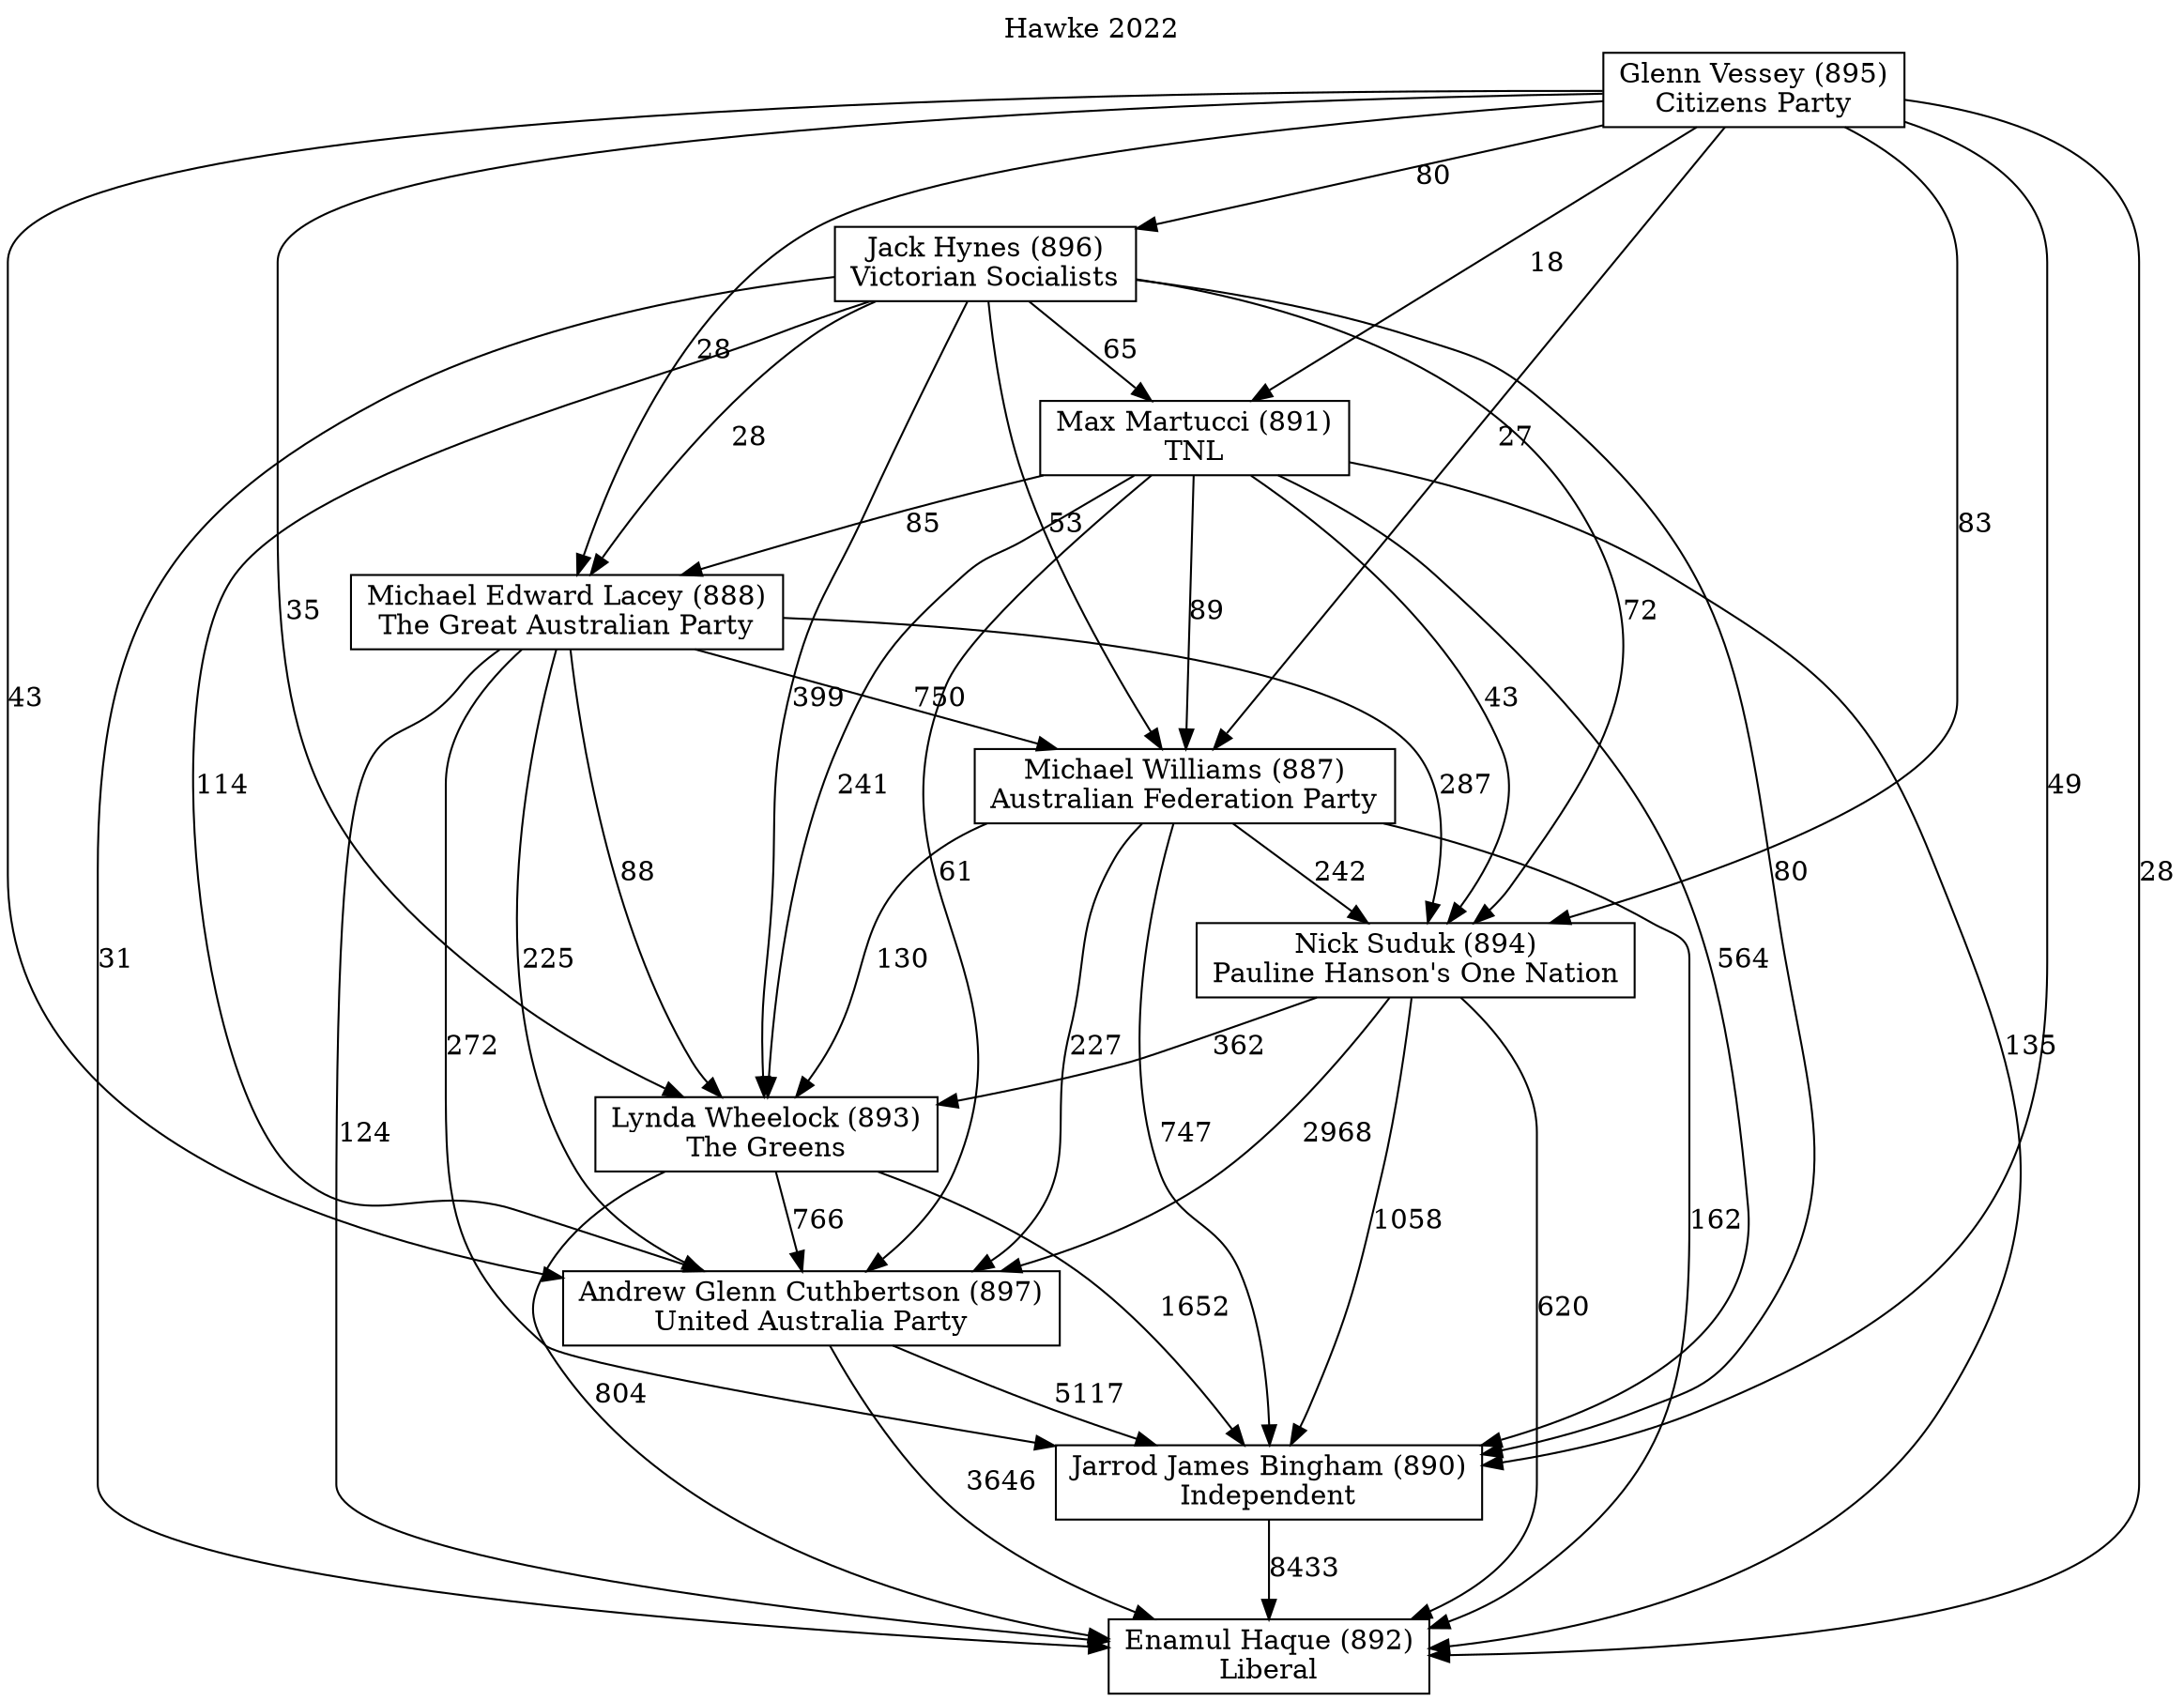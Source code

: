 // House preference flow
digraph "Enamul Haque (892)_Hawke_2022" {
	graph [label="Hawke 2022" labelloc=t mclimit=10]
	node [shape=box]
	"Enamul Haque (892)" [label="Enamul Haque (892)
Liberal"]
	"Jarrod James Bingham (890)" [label="Jarrod James Bingham (890)
Independent"]
	"Andrew Glenn Cuthbertson (897)" [label="Andrew Glenn Cuthbertson (897)
United Australia Party"]
	"Lynda Wheelock (893)" [label="Lynda Wheelock (893)
The Greens"]
	"Nick Suduk (894)" [label="Nick Suduk (894)
Pauline Hanson's One Nation"]
	"Michael Williams (887)" [label="Michael Williams (887)
Australian Federation Party"]
	"Michael Edward Lacey (888)" [label="Michael Edward Lacey (888)
The Great Australian Party"]
	"Max Martucci (891)" [label="Max Martucci (891)
TNL"]
	"Jack Hynes (896)" [label="Jack Hynes (896)
Victorian Socialists"]
	"Glenn Vessey (895)" [label="Glenn Vessey (895)
Citizens Party"]
	"Jarrod James Bingham (890)" -> "Enamul Haque (892)" [label=8433]
	"Andrew Glenn Cuthbertson (897)" -> "Jarrod James Bingham (890)" [label=5117]
	"Lynda Wheelock (893)" -> "Andrew Glenn Cuthbertson (897)" [label=766]
	"Nick Suduk (894)" -> "Lynda Wheelock (893)" [label=362]
	"Michael Williams (887)" -> "Nick Suduk (894)" [label=242]
	"Michael Edward Lacey (888)" -> "Michael Williams (887)" [label=750]
	"Max Martucci (891)" -> "Michael Edward Lacey (888)" [label=85]
	"Jack Hynes (896)" -> "Max Martucci (891)" [label=65]
	"Glenn Vessey (895)" -> "Jack Hynes (896)" [label=80]
	"Andrew Glenn Cuthbertson (897)" -> "Enamul Haque (892)" [label=3646]
	"Lynda Wheelock (893)" -> "Enamul Haque (892)" [label=804]
	"Nick Suduk (894)" -> "Enamul Haque (892)" [label=620]
	"Michael Williams (887)" -> "Enamul Haque (892)" [label=162]
	"Michael Edward Lacey (888)" -> "Enamul Haque (892)" [label=124]
	"Max Martucci (891)" -> "Enamul Haque (892)" [label=135]
	"Jack Hynes (896)" -> "Enamul Haque (892)" [label=31]
	"Glenn Vessey (895)" -> "Enamul Haque (892)" [label=28]
	"Glenn Vessey (895)" -> "Max Martucci (891)" [label=18]
	"Jack Hynes (896)" -> "Michael Edward Lacey (888)" [label=28]
	"Glenn Vessey (895)" -> "Michael Edward Lacey (888)" [label=28]
	"Max Martucci (891)" -> "Michael Williams (887)" [label=89]
	"Jack Hynes (896)" -> "Michael Williams (887)" [label=53]
	"Glenn Vessey (895)" -> "Michael Williams (887)" [label=27]
	"Michael Edward Lacey (888)" -> "Nick Suduk (894)" [label=287]
	"Max Martucci (891)" -> "Nick Suduk (894)" [label=43]
	"Jack Hynes (896)" -> "Nick Suduk (894)" [label=72]
	"Glenn Vessey (895)" -> "Nick Suduk (894)" [label=83]
	"Michael Williams (887)" -> "Lynda Wheelock (893)" [label=130]
	"Michael Edward Lacey (888)" -> "Lynda Wheelock (893)" [label=88]
	"Max Martucci (891)" -> "Lynda Wheelock (893)" [label=241]
	"Jack Hynes (896)" -> "Lynda Wheelock (893)" [label=399]
	"Glenn Vessey (895)" -> "Lynda Wheelock (893)" [label=35]
	"Nick Suduk (894)" -> "Andrew Glenn Cuthbertson (897)" [label=2968]
	"Michael Williams (887)" -> "Andrew Glenn Cuthbertson (897)" [label=227]
	"Michael Edward Lacey (888)" -> "Andrew Glenn Cuthbertson (897)" [label=225]
	"Max Martucci (891)" -> "Andrew Glenn Cuthbertson (897)" [label=61]
	"Jack Hynes (896)" -> "Andrew Glenn Cuthbertson (897)" [label=114]
	"Glenn Vessey (895)" -> "Andrew Glenn Cuthbertson (897)" [label=43]
	"Lynda Wheelock (893)" -> "Jarrod James Bingham (890)" [label=1652]
	"Nick Suduk (894)" -> "Jarrod James Bingham (890)" [label=1058]
	"Michael Williams (887)" -> "Jarrod James Bingham (890)" [label=747]
	"Michael Edward Lacey (888)" -> "Jarrod James Bingham (890)" [label=272]
	"Max Martucci (891)" -> "Jarrod James Bingham (890)" [label=564]
	"Jack Hynes (896)" -> "Jarrod James Bingham (890)" [label=80]
	"Glenn Vessey (895)" -> "Jarrod James Bingham (890)" [label=49]
}
